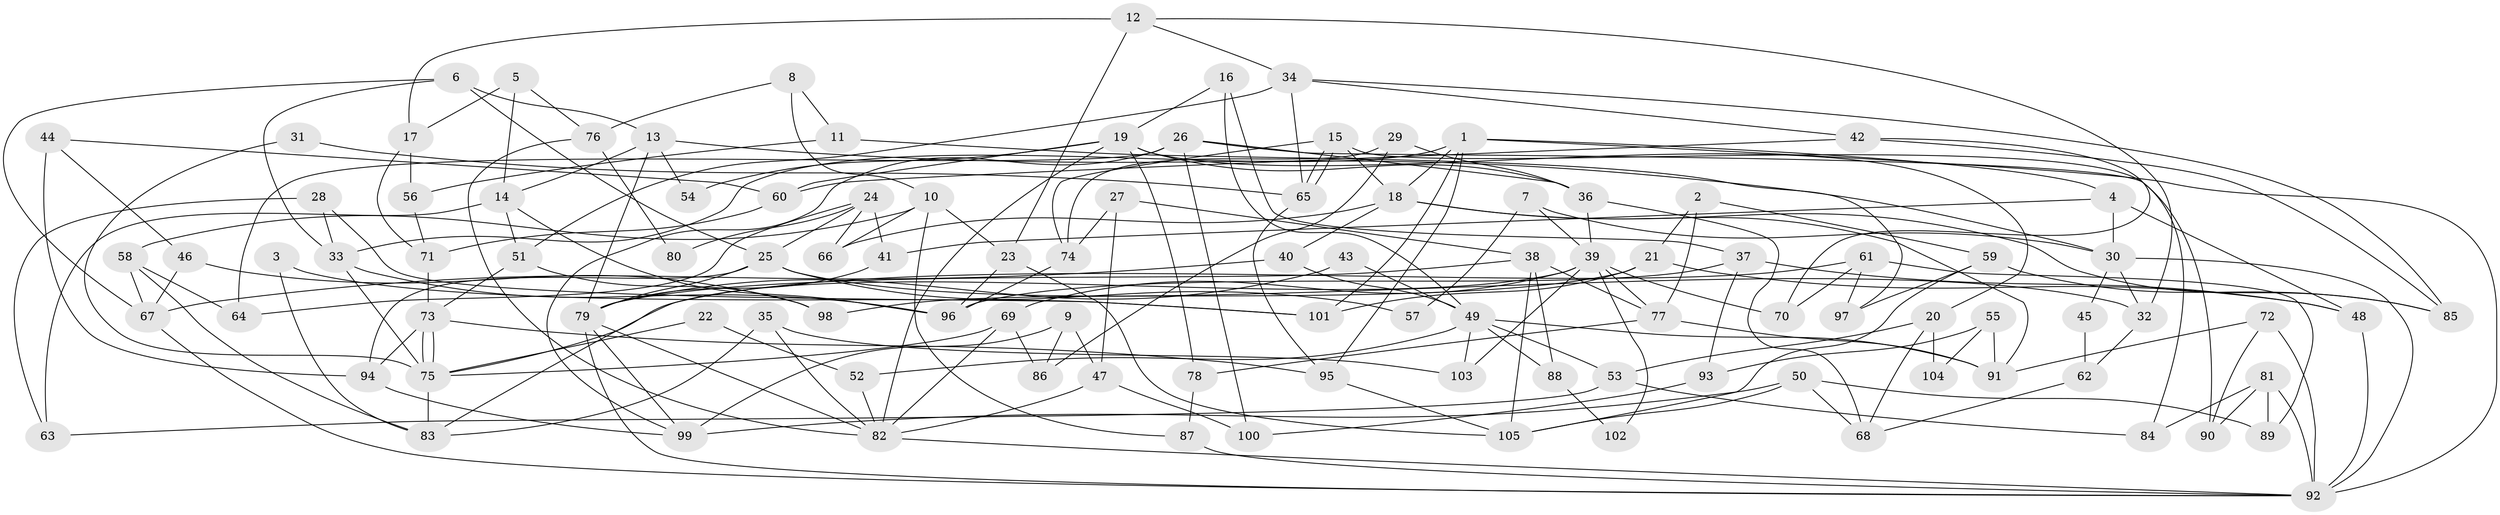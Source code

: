 // coarse degree distribution, {10: 0.029411764705882353, 6: 0.08823529411764706, 2: 0.11764705882352941, 4: 0.22058823529411764, 7: 0.10294117647058823, 3: 0.19117647058823528, 9: 0.029411764705882353, 8: 0.07352941176470588, 5: 0.11764705882352941, 11: 0.029411764705882353}
// Generated by graph-tools (version 1.1) at 2025/23/03/03/25 07:23:56]
// undirected, 105 vertices, 210 edges
graph export_dot {
graph [start="1"]
  node [color=gray90,style=filled];
  1;
  2;
  3;
  4;
  5;
  6;
  7;
  8;
  9;
  10;
  11;
  12;
  13;
  14;
  15;
  16;
  17;
  18;
  19;
  20;
  21;
  22;
  23;
  24;
  25;
  26;
  27;
  28;
  29;
  30;
  31;
  32;
  33;
  34;
  35;
  36;
  37;
  38;
  39;
  40;
  41;
  42;
  43;
  44;
  45;
  46;
  47;
  48;
  49;
  50;
  51;
  52;
  53;
  54;
  55;
  56;
  57;
  58;
  59;
  60;
  61;
  62;
  63;
  64;
  65;
  66;
  67;
  68;
  69;
  70;
  71;
  72;
  73;
  74;
  75;
  76;
  77;
  78;
  79;
  80;
  81;
  82;
  83;
  84;
  85;
  86;
  87;
  88;
  89;
  90;
  91;
  92;
  93;
  94;
  95;
  96;
  97;
  98;
  99;
  100;
  101;
  102;
  103;
  104;
  105;
  1 -- 95;
  1 -- 33;
  1 -- 4;
  1 -- 18;
  1 -- 92;
  1 -- 101;
  2 -- 59;
  2 -- 21;
  2 -- 77;
  3 -- 83;
  3 -- 101;
  4 -- 30;
  4 -- 41;
  4 -- 48;
  5 -- 14;
  5 -- 76;
  5 -- 17;
  6 -- 67;
  6 -- 25;
  6 -- 13;
  6 -- 33;
  7 -- 30;
  7 -- 39;
  7 -- 57;
  8 -- 10;
  8 -- 11;
  8 -- 76;
  9 -- 47;
  9 -- 99;
  9 -- 86;
  10 -- 66;
  10 -- 23;
  10 -- 58;
  10 -- 87;
  11 -- 56;
  11 -- 97;
  12 -- 23;
  12 -- 32;
  12 -- 17;
  12 -- 34;
  13 -- 79;
  13 -- 14;
  13 -- 30;
  13 -- 54;
  14 -- 51;
  14 -- 63;
  14 -- 96;
  15 -- 65;
  15 -- 65;
  15 -- 18;
  15 -- 74;
  15 -- 84;
  16 -- 37;
  16 -- 19;
  16 -- 49;
  17 -- 56;
  17 -- 71;
  18 -- 40;
  18 -- 66;
  18 -- 85;
  18 -- 91;
  19 -- 36;
  19 -- 82;
  19 -- 20;
  19 -- 54;
  19 -- 60;
  19 -- 78;
  20 -- 53;
  20 -- 68;
  20 -- 104;
  21 -- 98;
  21 -- 48;
  21 -- 101;
  22 -- 52;
  22 -- 75;
  23 -- 105;
  23 -- 96;
  24 -- 25;
  24 -- 41;
  24 -- 64;
  24 -- 66;
  24 -- 80;
  25 -- 94;
  25 -- 79;
  25 -- 32;
  25 -- 57;
  26 -- 90;
  26 -- 64;
  26 -- 36;
  26 -- 99;
  26 -- 100;
  27 -- 74;
  27 -- 38;
  27 -- 47;
  28 -- 33;
  28 -- 101;
  28 -- 63;
  29 -- 86;
  29 -- 74;
  29 -- 36;
  30 -- 92;
  30 -- 32;
  30 -- 45;
  31 -- 65;
  31 -- 75;
  32 -- 62;
  33 -- 75;
  33 -- 96;
  34 -- 85;
  34 -- 42;
  34 -- 51;
  34 -- 65;
  35 -- 83;
  35 -- 103;
  35 -- 82;
  36 -- 39;
  36 -- 68;
  37 -- 96;
  37 -- 48;
  37 -- 93;
  38 -- 77;
  38 -- 79;
  38 -- 88;
  38 -- 105;
  39 -- 77;
  39 -- 69;
  39 -- 70;
  39 -- 83;
  39 -- 102;
  39 -- 103;
  40 -- 49;
  40 -- 67;
  41 -- 79;
  42 -- 60;
  42 -- 70;
  42 -- 85;
  43 -- 49;
  43 -- 79;
  44 -- 94;
  44 -- 60;
  44 -- 46;
  45 -- 62;
  46 -- 67;
  46 -- 98;
  47 -- 82;
  47 -- 100;
  48 -- 92;
  49 -- 91;
  49 -- 52;
  49 -- 53;
  49 -- 88;
  49 -- 103;
  50 -- 89;
  50 -- 68;
  50 -- 99;
  50 -- 105;
  51 -- 73;
  51 -- 98;
  52 -- 82;
  53 -- 63;
  53 -- 84;
  55 -- 93;
  55 -- 91;
  55 -- 104;
  56 -- 71;
  58 -- 83;
  58 -- 64;
  58 -- 67;
  59 -- 85;
  59 -- 105;
  59 -- 97;
  60 -- 71;
  61 -- 75;
  61 -- 70;
  61 -- 89;
  61 -- 97;
  62 -- 68;
  65 -- 95;
  67 -- 92;
  69 -- 82;
  69 -- 75;
  69 -- 86;
  71 -- 73;
  72 -- 91;
  72 -- 92;
  72 -- 90;
  73 -- 75;
  73 -- 75;
  73 -- 95;
  73 -- 94;
  74 -- 96;
  75 -- 83;
  76 -- 82;
  76 -- 80;
  77 -- 78;
  77 -- 91;
  78 -- 87;
  79 -- 99;
  79 -- 82;
  79 -- 92;
  81 -- 92;
  81 -- 84;
  81 -- 89;
  81 -- 90;
  82 -- 92;
  87 -- 92;
  88 -- 102;
  93 -- 100;
  94 -- 99;
  95 -- 105;
}
